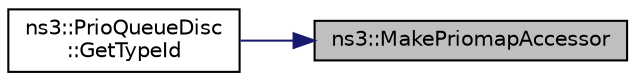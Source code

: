 digraph "ns3::MakePriomapAccessor"
{
 // LATEX_PDF_SIZE
  edge [fontname="Helvetica",fontsize="10",labelfontname="Helvetica",labelfontsize="10"];
  node [fontname="Helvetica",fontsize="10",shape=record];
  rankdir="RL";
  Node1 [label="ns3::MakePriomapAccessor",height=0.2,width=0.4,color="black", fillcolor="grey75", style="filled", fontcolor="black",tooltip=" "];
  Node1 -> Node2 [dir="back",color="midnightblue",fontsize="10",style="solid",fontname="Helvetica"];
  Node2 [label="ns3::PrioQueueDisc\l::GetTypeId",height=0.2,width=0.4,color="black", fillcolor="white", style="filled",URL="$classns3_1_1_prio_queue_disc.html#ade7c8b6d1b09faa218c4763d5da43f97",tooltip="Get the type ID."];
}
